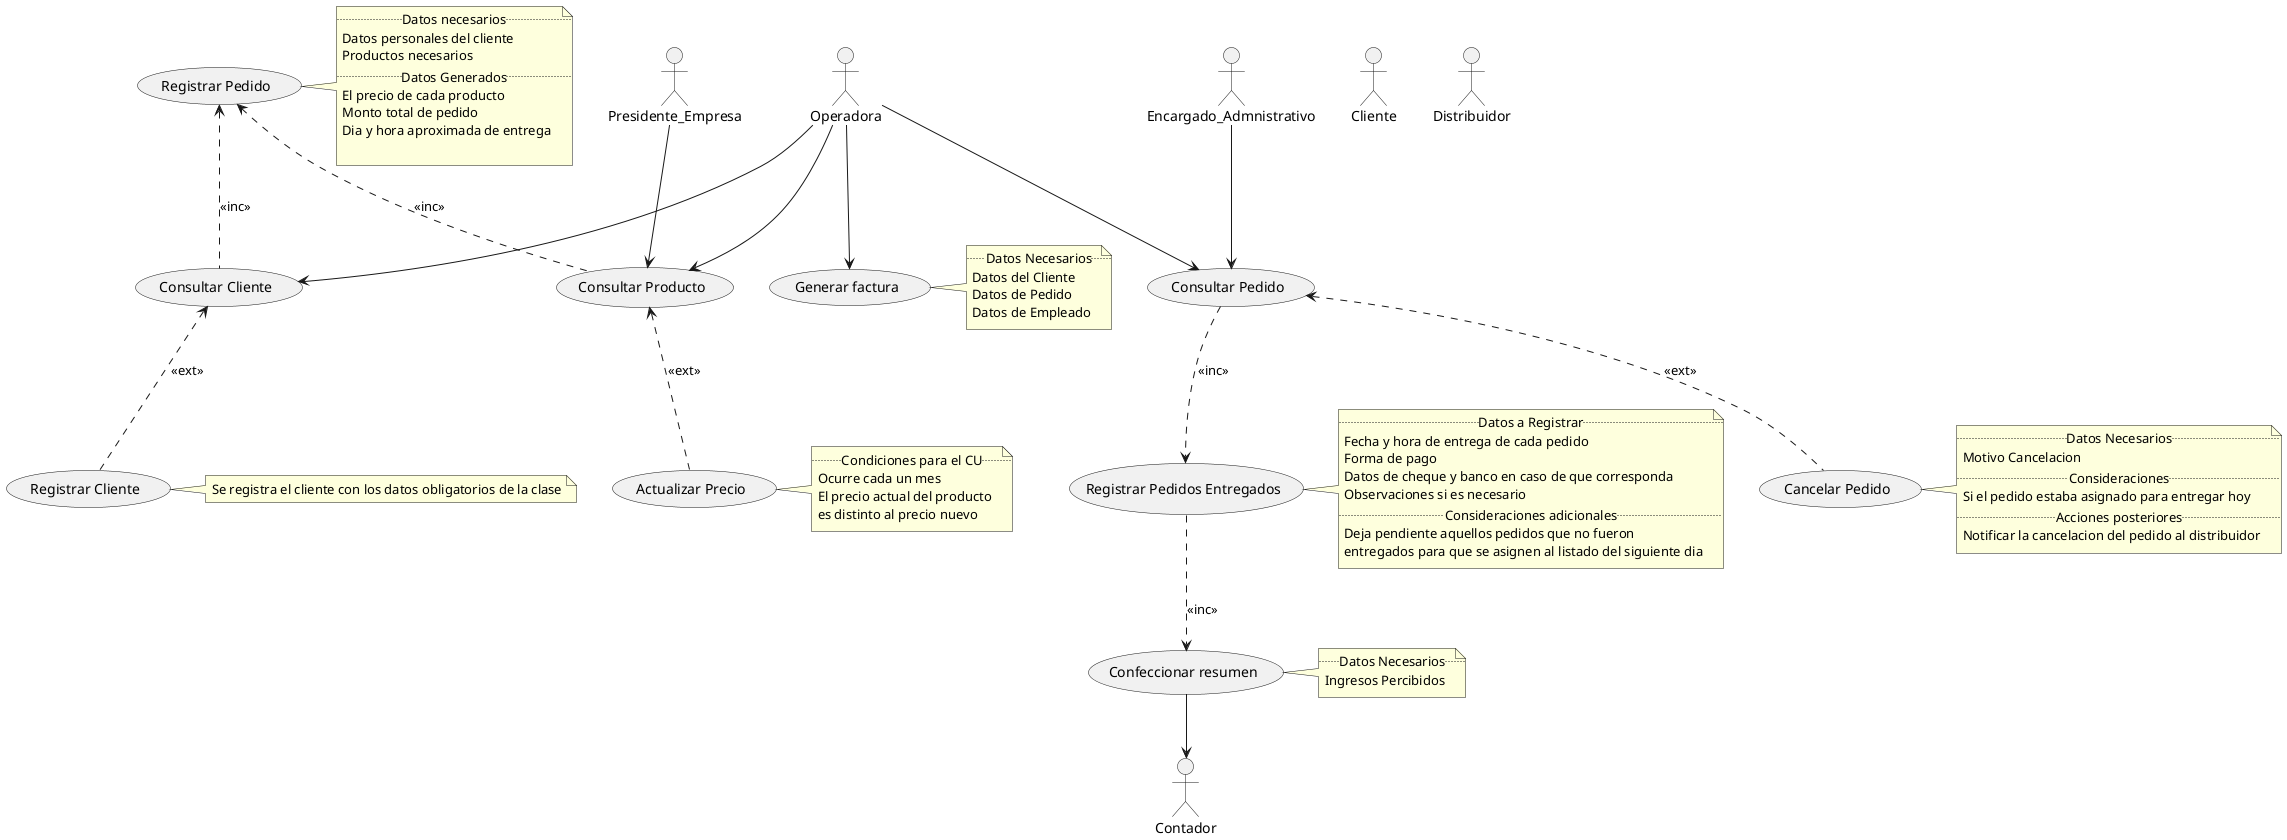 @startuml Casos-de-Uso

actor Cliente as C
actor Operadora as O
actor Distribuidor as D
actor Encargado_Admnistrativo as EA
actor Contador as Co
actor Presidente_Empresa as PE

usecase CU1  as "Registrar Pedido"

usecase CU2  as "Registrar Cliente"

usecase CU3  as "Generar factura"

usecase CU4 as "Confeccionar resumen"

usecase CU5 as "Cancelar Pedido"

usecase CU6 as "Registrar Pedidos Entregados"

usecase CU7 as "Actualizar Precio"

usecase CU8 as "Consultar Cliente"

usecase CU9 as "Consultar Producto"

usecase CU10 as "Consultar Pedido"



note right of CU1
    ..Datos necesarios..
    Datos personales del cliente
    Productos necesarios
    ..Datos Generados..
    El precio de cada producto
    Monto total de pedido
    Dia y hora aproximada de entrega

end note

O --> CU9

O --> CU8

CU1 <.. CU8 : <<inc>> 

CU1 <.. CU9 : <<inc>>

CU8 <.. CU2 : <<ext>>


note right of CU2
    Se registra el cliente con los datos obligatorios de la clase
end note


O --> CU3

note right of CU3
    ..Datos Necesarios..
    Datos del Cliente
    Datos de Pedido
    Datos de Empleado
end note

EA --> CU10

note right of CU6
    ..Datos a Registrar..
    Fecha y hora de entrega de cada pedido
    Forma de pago
    Datos de cheque y banco en caso de que corresponda
    Observaciones si es necesario
    ..Consideraciones adicionales..
    Deja pendiente aquellos pedidos que no fueron
    entregados para que se asignen al listado del siguiente dia
end note

CU6 ..> CU4 : <<inc>>

note right of CU4
    ..Datos Necesarios..
    Ingresos Percibidos
end note

O --> CU10

CU10 <.. CU5 : <<ext>> 

note right of CU5
    ..Datos Necesarios..
    Motivo Cancelacion
    ..Consideraciones..
    Si el pedido estaba asignado para entregar hoy
    ..Acciones posteriores..
    Notificar la cancelacion del pedido al distribuidor
end note

PE --> CU9

CU9 <.. CU7 : <<ext>>

note right of CU7
    ..Condiciones para el CU..
    Ocurre cada un mes
    El precio actual del producto
    es distinto al precio nuevo
end note

CU4 --> Co

CU10 ..> CU6 : <<inc>>
@enduml